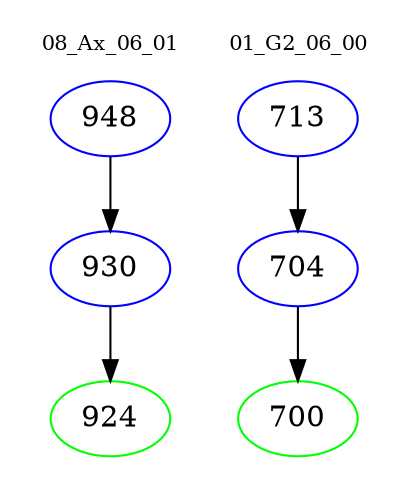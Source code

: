 digraph{
subgraph cluster_0 {
color = white
label = "08_Ax_06_01";
fontsize=10;
T0_948 [label="948", color="blue"]
T0_948 -> T0_930 [color="black"]
T0_930 [label="930", color="blue"]
T0_930 -> T0_924 [color="black"]
T0_924 [label="924", color="green"]
}
subgraph cluster_1 {
color = white
label = "01_G2_06_00";
fontsize=10;
T1_713 [label="713", color="blue"]
T1_713 -> T1_704 [color="black"]
T1_704 [label="704", color="blue"]
T1_704 -> T1_700 [color="black"]
T1_700 [label="700", color="green"]
}
}
